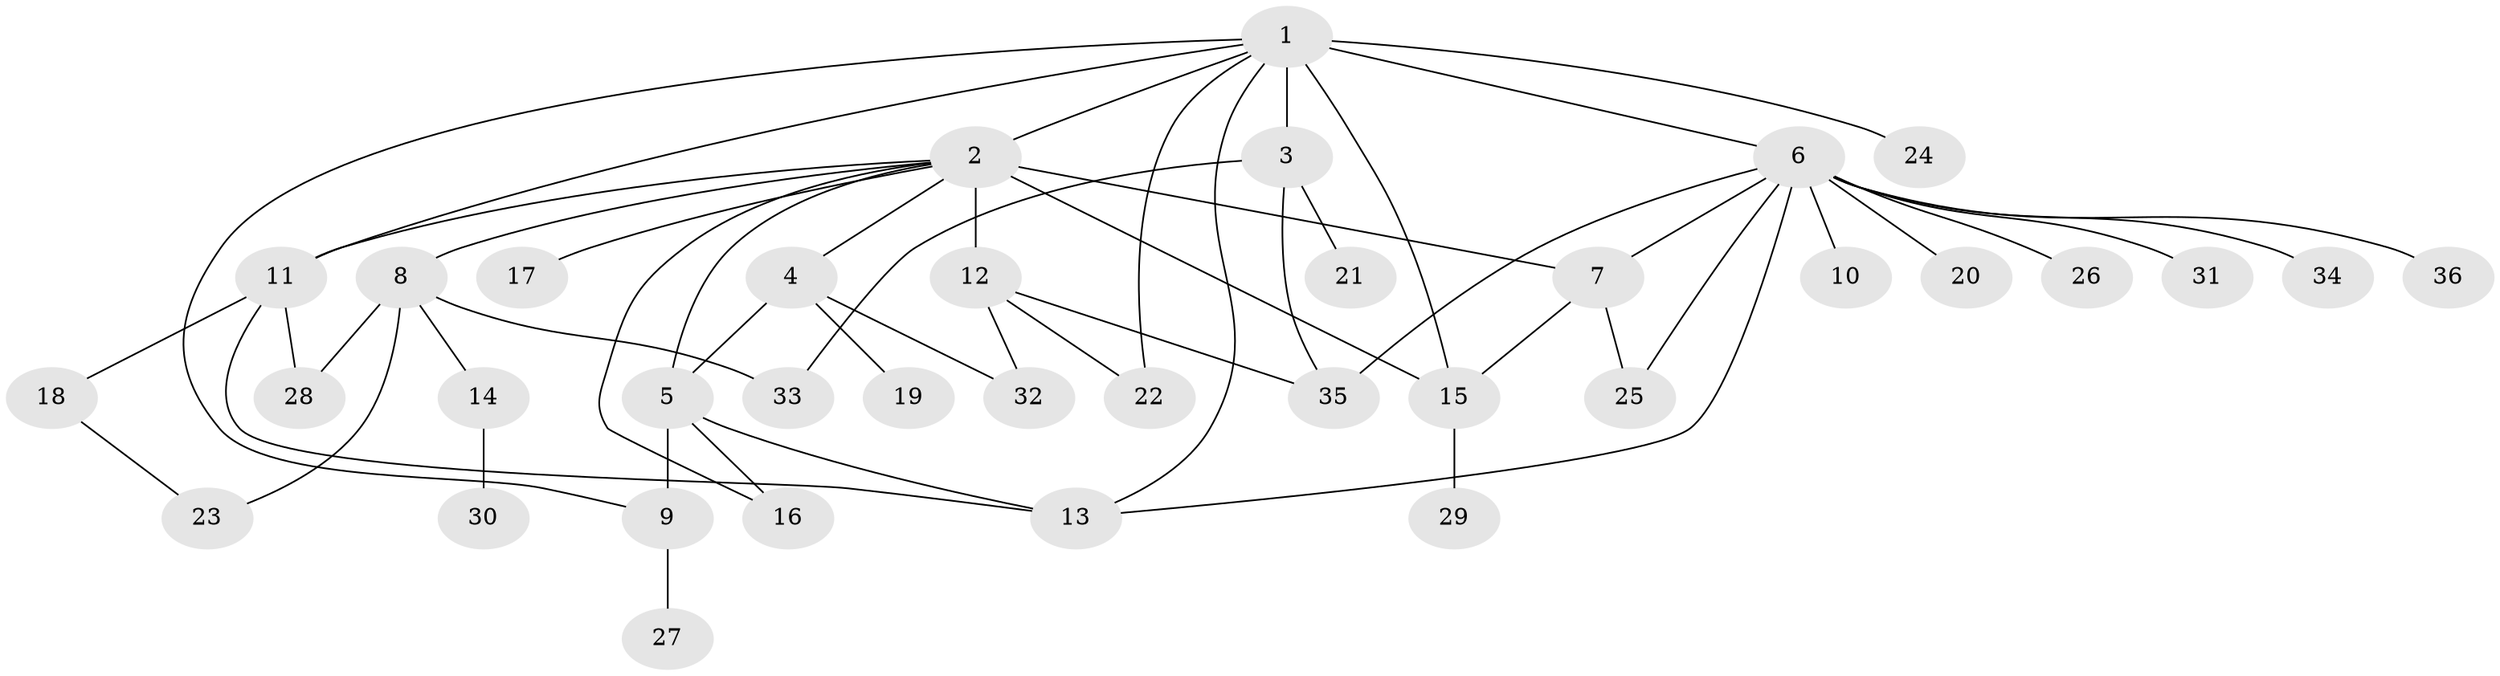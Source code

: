 // original degree distribution, {16: 0.013888888888888888, 18: 0.013888888888888888, 1: 0.5416666666666666, 5: 0.041666666666666664, 13: 0.013888888888888888, 2: 0.16666666666666666, 12: 0.013888888888888888, 6: 0.041666666666666664, 3: 0.1527777777777778}
// Generated by graph-tools (version 1.1) at 2025/35/03/09/25 02:35:36]
// undirected, 36 vertices, 53 edges
graph export_dot {
graph [start="1"]
  node [color=gray90,style=filled];
  1;
  2;
  3;
  4;
  5;
  6;
  7;
  8;
  9;
  10;
  11;
  12;
  13;
  14;
  15;
  16;
  17;
  18;
  19;
  20;
  21;
  22;
  23;
  24;
  25;
  26;
  27;
  28;
  29;
  30;
  31;
  32;
  33;
  34;
  35;
  36;
  1 -- 2 [weight=1.0];
  1 -- 3 [weight=6.0];
  1 -- 6 [weight=1.0];
  1 -- 9 [weight=2.0];
  1 -- 11 [weight=1.0];
  1 -- 13 [weight=1.0];
  1 -- 15 [weight=1.0];
  1 -- 22 [weight=1.0];
  1 -- 24 [weight=1.0];
  2 -- 4 [weight=1.0];
  2 -- 5 [weight=1.0];
  2 -- 7 [weight=1.0];
  2 -- 8 [weight=1.0];
  2 -- 11 [weight=1.0];
  2 -- 12 [weight=6.0];
  2 -- 15 [weight=1.0];
  2 -- 16 [weight=1.0];
  2 -- 17 [weight=1.0];
  3 -- 21 [weight=1.0];
  3 -- 33 [weight=1.0];
  3 -- 35 [weight=1.0];
  4 -- 5 [weight=1.0];
  4 -- 19 [weight=1.0];
  4 -- 32 [weight=1.0];
  5 -- 9 [weight=6.0];
  5 -- 13 [weight=1.0];
  5 -- 16 [weight=1.0];
  6 -- 7 [weight=1.0];
  6 -- 10 [weight=1.0];
  6 -- 13 [weight=1.0];
  6 -- 20 [weight=1.0];
  6 -- 25 [weight=1.0];
  6 -- 26 [weight=1.0];
  6 -- 31 [weight=1.0];
  6 -- 34 [weight=1.0];
  6 -- 35 [weight=1.0];
  6 -- 36 [weight=1.0];
  7 -- 15 [weight=1.0];
  7 -- 25 [weight=1.0];
  8 -- 14 [weight=1.0];
  8 -- 23 [weight=1.0];
  8 -- 28 [weight=1.0];
  8 -- 33 [weight=1.0];
  9 -- 27 [weight=1.0];
  11 -- 13 [weight=1.0];
  11 -- 18 [weight=1.0];
  11 -- 28 [weight=1.0];
  12 -- 22 [weight=1.0];
  12 -- 32 [weight=1.0];
  12 -- 35 [weight=1.0];
  14 -- 30 [weight=1.0];
  15 -- 29 [weight=1.0];
  18 -- 23 [weight=1.0];
}
